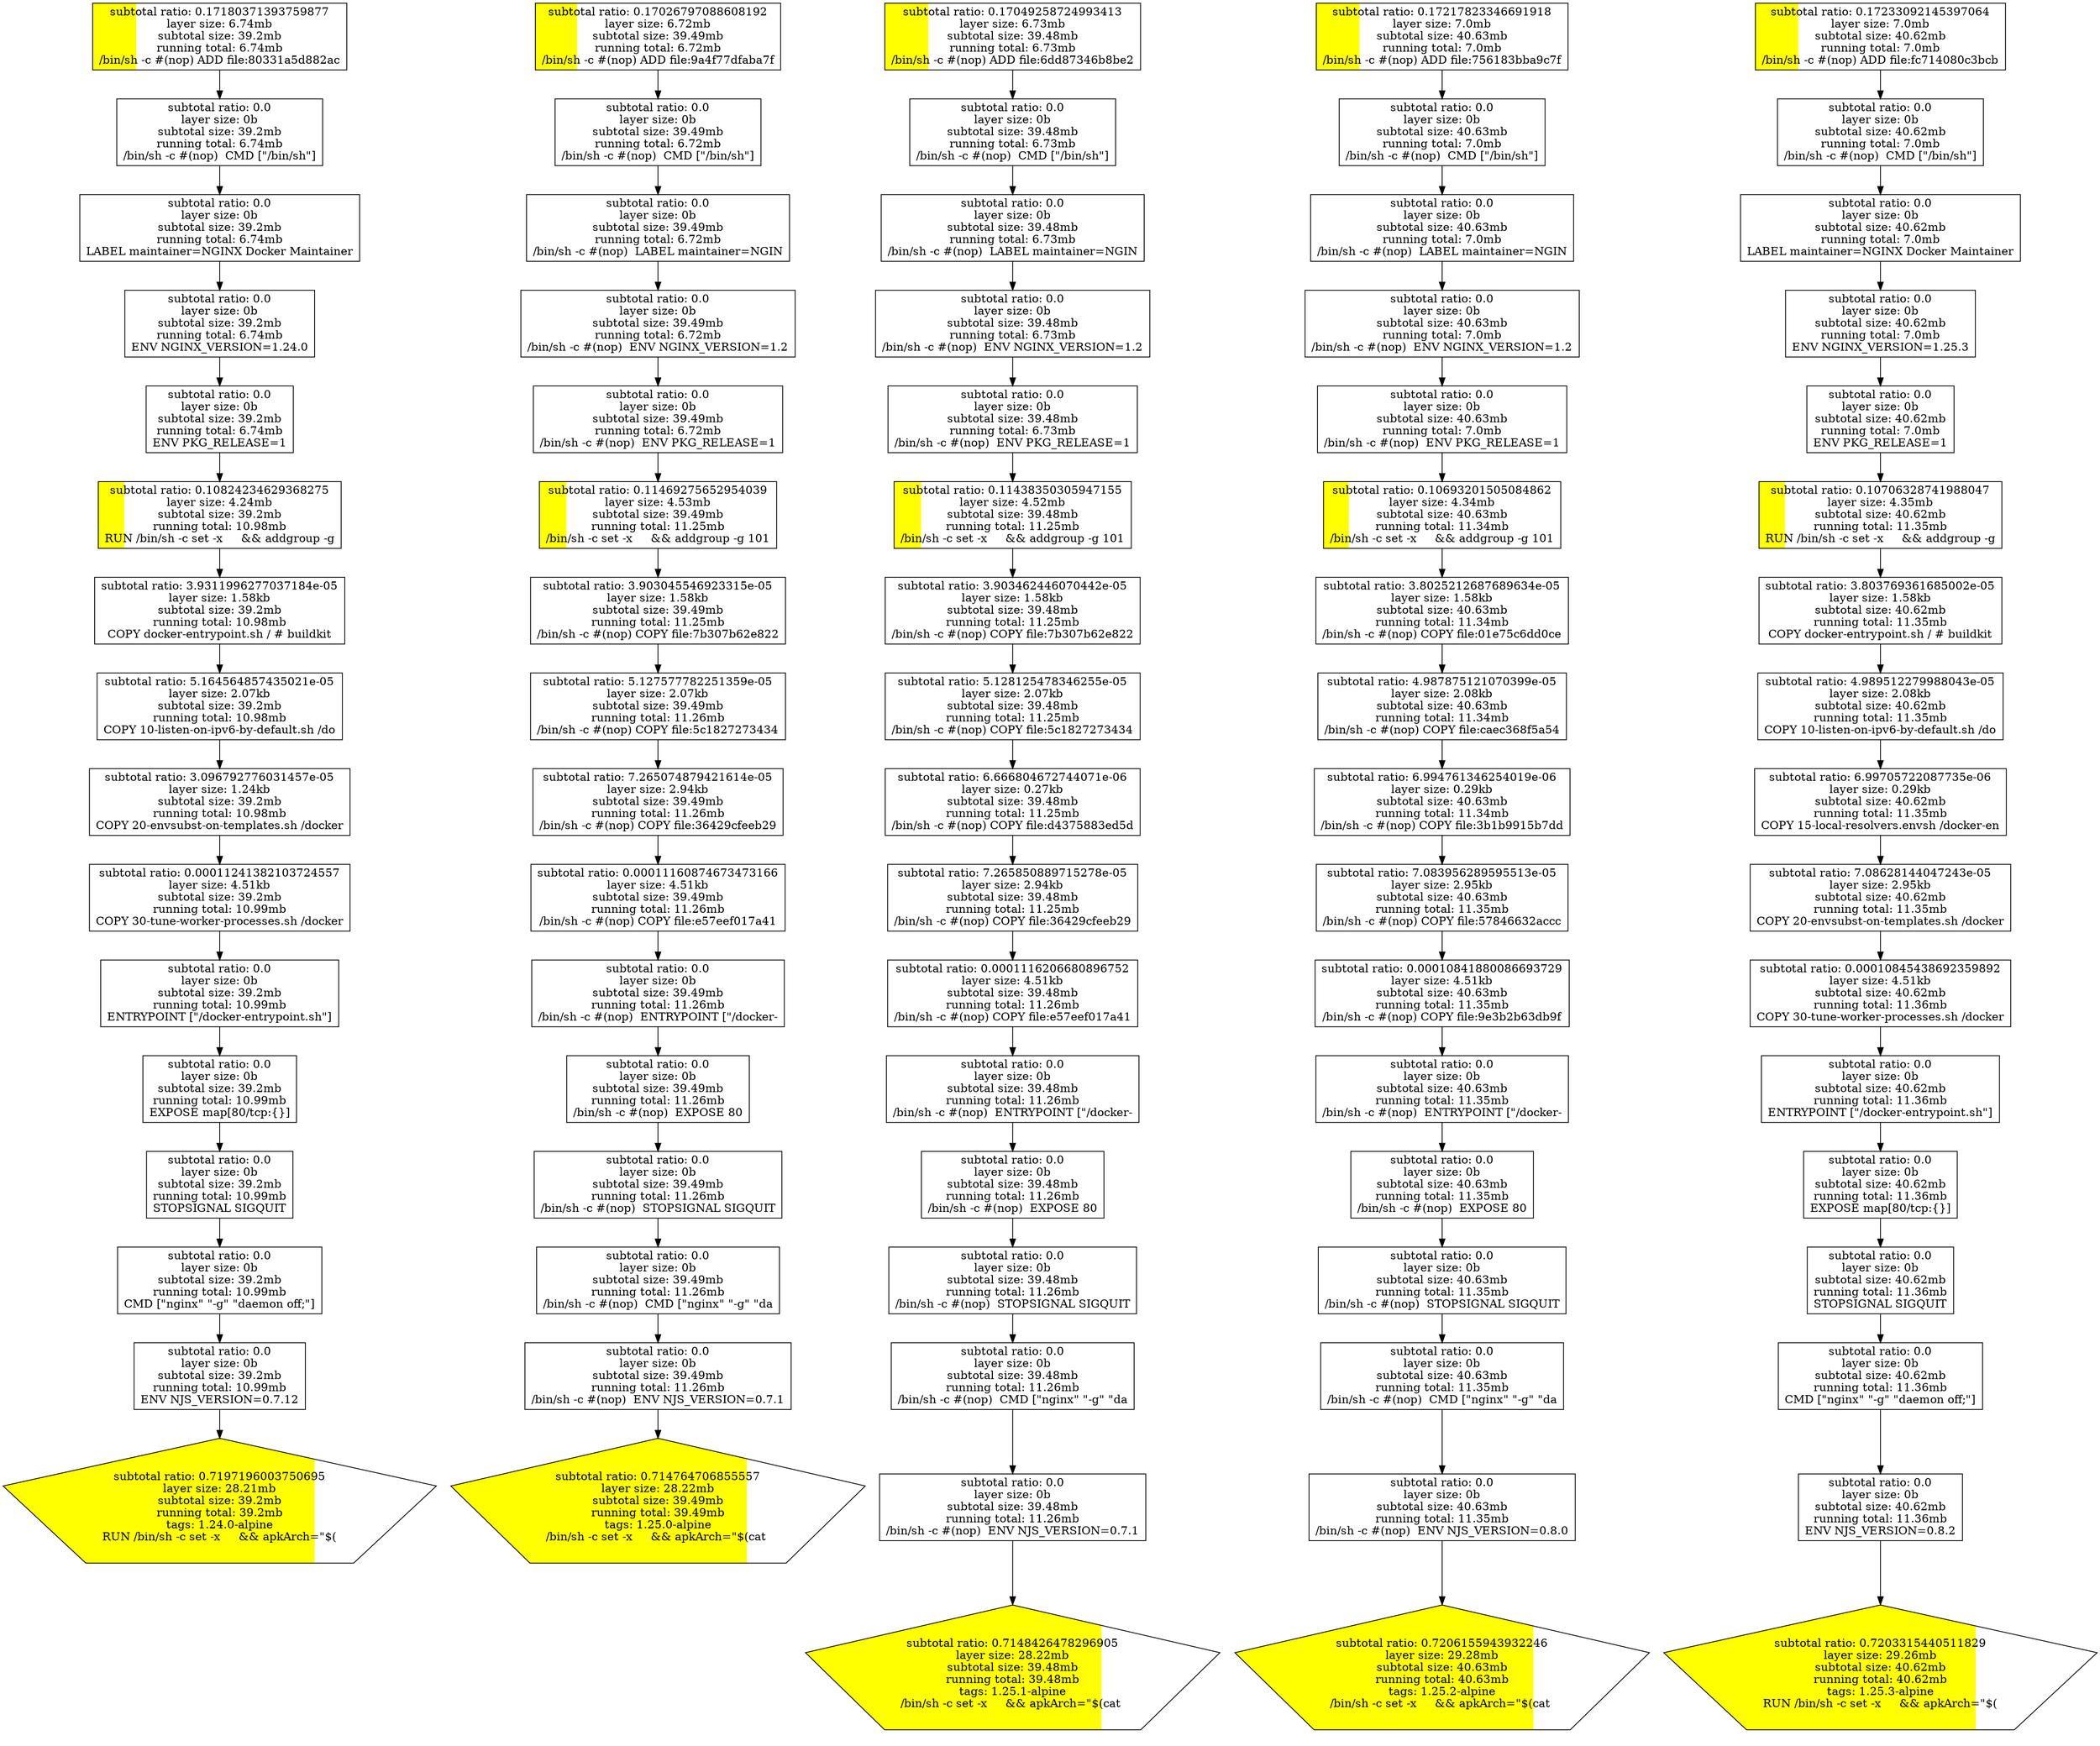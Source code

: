 // bobs
digraph {
	"cust-53541bfe6935222bec4eabee250a11ca" [label="subtotal ratio: 0.17180371393759877
layer size: 6.74mb
subtotal size: 39.2mb
running total: 6.74mb
/bin/sh -c #(nop) ADD file:80331a5d882ac" fillcolor="yellow;0.1718:transparent" shape=box style=filled tooltip="/bin/sh -c #(nop) ADD file:80331a5d882ac8a70763f4b19e06f2e04ea3dca34ae6d92810815b170b3c806c in / "]
	"cust-7369a17b2c9f8e36a755ec93d25b0458" [label="subtotal ratio: 0.0
layer size: 0b
subtotal size: 39.2mb
running total: 6.74mb
/bin/sh -c #(nop)  CMD [\"/bin/sh\"]" fillcolor="yellow;0.0001:transparent" shape=box style=filled tooltip="/bin/sh -c #(nop)  CMD [\"/bin/sh\"]"]
	"cust-d82e2173cd552340465b1e45a1141316" [label="subtotal ratio: 0.0
layer size: 0b
subtotal size: 39.2mb
running total: 6.74mb
LABEL maintainer=NGINX Docker Maintainer" fillcolor="yellow;0.0001:transparent" shape=box style=filled tooltip="LABEL maintainer=NGINX Docker Maintainers <docker-maint@nginx.com>"]
	"cust-6e79247ac8870b6dd337b43dce174e94" [label="subtotal ratio: 0.0
layer size: 0b
subtotal size: 39.2mb
running total: 6.74mb
ENV NGINX_VERSION=1.24.0" fillcolor="yellow;0.0001:transparent" shape=box style=filled tooltip="ENV NGINX_VERSION=1.24.0"]
	"cust-9cd6ba048c4969a203d98fd1ff965ae1" [label="subtotal ratio: 0.0
layer size: 0b
subtotal size: 39.2mb
running total: 6.74mb
ENV PKG_RELEASE=1" fillcolor="yellow;0.0001:transparent" shape=box style=filled tooltip="ENV PKG_RELEASE=1"]
	"cust-7665f143cd7739b8e4e4e338e3431196" [label="subtotal ratio: 0.10824234629368275
layer size: 4.24mb
subtotal size: 39.2mb
running total: 10.98mb
RUN /bin/sh -c set -x     && addgroup -g" fillcolor="yellow;0.1082:transparent" shape=box style=filled tooltip="RUN /bin/sh -c set -x     && addgroup -g 101 -S nginx     && adduser -S -D -H -u 101 -h /var/cache/nginx -s /sbin/nologin -G nginx -g nginx nginx     && apkArch=\"$(cat /etc/apk/arch)\"     && nginxPackages=\"         nginx=${NGINX_VERSION}-r${PKG_RELEASE}     \"     && apk add --no-cache --virtual .checksum-deps         openssl     && case \"$apkArch\" in         x86_64|aarch64)             set -x             && KEY_SHA512=\"e09fa32f0a0eab2b879ccbbc4d0e4fb9751486eedda75e35fac65802cc9faa266425edf83e261137a2f4d16281ce2c1a5f4502930fe75154723da014214f0655\"             && wget -O /tmp/nginx_signing.rsa.pub https://nginx.org/keys/nginx_signing.rsa.pub             && if echo \"$KEY_SHA512 */tmp/nginx_signing.rsa.pub\" | sha512sum -c -; then                 echo \"key verification succeeded!\";                 mv /tmp/nginx_signing.rsa.pub /etc/apk/keys/;             else                 echo \"key verification failed!\";                 exit 1;             fi             && apk add -X \"https://nginx.org/packages/alpine/v$(egrep -o '^[0-9]+\.[0-9]+' /etc/alpine-release)/main\" --no-cache $nginxPackages             ;;         *)             set -x             && tempDir=\"$(mktemp -d)\"             && chown nobody:nobody $tempDir             && apk add --no-cache --virtual .build-deps                 gcc                 libc-dev                 make                 openssl-dev                 pcre2-dev                 zlib-dev                 linux-headers                 bash                 alpine-sdk                 findutils             && su nobody -s /bin/sh -c \"                 export HOME=${tempDir}                 && cd ${tempDir}                 && curl -f -O https://hg.nginx.org/pkg-oss/archive/${NGINX_VERSION}-${PKG_RELEASE}.tar.gz                 && PKGOSSCHECKSUM=\"dc47dbaeb1c0874b264d34ddfec40e7d2b814e7db48d144e12d5991c743ef5fcf780ecbab72324e562dd84bb9c0e4dd71d14850b20ceaf470c46f8fe7510275b *${NGINX_VERSION}-${PKG_RELEASE}.tar.gz\"                 && if [ \"\$(openssl sha512 -r ${NGINX_VERSION}-${PKG_RELEASE}.tar.gz)\" = \"\$PKGOSSCHECKSUM\" ]; then                     echo \"pkg-oss tarball checksum verification succeeded!\";                 else                     echo \"pkg-oss tarball checksum verification failed!\";                     exit 1;                 fi                 && tar xzvf ${NGINX_VERSION}-${PKG_RELEASE}.tar.gz                 && cd pkg-oss-${NGINX_VERSION}-${PKG_RELEASE}                 && cd alpine                 && make base                 && apk index -o ${tempDir}/packages/alpine/${apkArch}/APKINDEX.tar.gz ${tempDir}/packages/alpine/${apkArch}/*.apk                 && abuild-sign -k ${tempDir}/.abuild/abuild-key.rsa ${tempDir}/packages/alpine/${apkArch}/APKINDEX.tar.gz                 \"             && cp ${tempDir}/.abuild/abuild-key.rsa.pub /etc/apk/keys/             && apk del .build-deps             && apk add -X ${tempDir}/packages/alpine/ --no-cache $nginxPackages             ;;     esac     && apk del .checksum-deps     && if [ -n \"$tempDir\" ]; then rm -rf \"$tempDir\"; fi     && if [ -n \"/etc/apk/keys/abuild-key.rsa.pub\" ]; then rm -f /etc/apk/keys/abuild-key.rsa.pub; fi     && if [ -n \"/etc/apk/keys/nginx_signing.rsa.pub\" ]; then rm -f /etc/apk/keys/nginx_signing.rsa.pub; fi     && apk add --no-cache --virtual .gettext gettext     && mv /usr/bin/envsubst /tmp/         && runDeps=\"$(         scanelf --needed --nobanner /tmp/envsubst             | awk '{ gsub(/,/, \"\nso:\", $2); print \"so:\" $2 }'             | sort -u             | xargs -r apk info --installed             | sort -u     )\"     && apk add --no-cache $runDeps     && apk del .gettext     && mv /tmp/envsubst /usr/local/bin/     && apk add --no-cache tzdata     && ln -sf /dev/stdout /var/log/nginx/access.log     && ln -sf /dev/stderr /var/log/nginx/error.log     && mkdir /docker-entrypoint.d # buildkit"]
	"cust-9515a2e7a4b032ac3a991e5f99ca92ec" [label="subtotal ratio: 3.9311996277037184e-05
layer size: 1.58kb
subtotal size: 39.2mb
running total: 10.98mb
COPY docker-entrypoint.sh / # buildkit" fillcolor="yellow;0.0001:transparent" shape=box style=filled tooltip="COPY docker-entrypoint.sh / # buildkit"]
	"cust-4149920cb8a6a6dd13a42ca69f822f47" [label="subtotal ratio: 5.164564857435021e-05
layer size: 2.07kb
subtotal size: 39.2mb
running total: 10.98mb
COPY 10-listen-on-ipv6-by-default.sh /do" fillcolor="yellow;0.0001:transparent" shape=box style=filled tooltip="COPY 10-listen-on-ipv6-by-default.sh /docker-entrypoint.d # buildkit"]
	"cust-e03e18bba0cf73a264c0be126b0e824e" [label="subtotal ratio: 3.096792776031457e-05
layer size: 1.24kb
subtotal size: 39.2mb
running total: 10.98mb
COPY 20-envsubst-on-templates.sh /docker" fillcolor="yellow;0.0001:transparent" shape=box style=filled tooltip="COPY 20-envsubst-on-templates.sh /docker-entrypoint.d # buildkit"]
	"cust-9d6271c937d159fd6d7fb1a1350847e3" [label="subtotal ratio: 0.00011241382103724557
layer size: 4.51kb
subtotal size: 39.2mb
running total: 10.99mb
COPY 30-tune-worker-processes.sh /docker" fillcolor="yellow;0.0001:transparent" shape=box style=filled tooltip="COPY 30-tune-worker-processes.sh /docker-entrypoint.d # buildkit"]
	"cust-ceebefd264f7ce5f319fb15cdeca0007" [label="subtotal ratio: 0.0
layer size: 0b
subtotal size: 39.2mb
running total: 10.99mb
ENTRYPOINT [\"/docker-entrypoint.sh\"]" fillcolor="yellow;0.0001:transparent" shape=box style=filled tooltip="ENTRYPOINT [\"/docker-entrypoint.sh\"]"]
	"cust-d5c08b69e15dfcde93ce0ecd5d5bbf05" [label="subtotal ratio: 0.0
layer size: 0b
subtotal size: 39.2mb
running total: 10.99mb
EXPOSE map[80/tcp:{}]" fillcolor="yellow;0.0001:transparent" shape=box style=filled tooltip="EXPOSE map[80/tcp:{}]"]
	"cust-aeb3bc0149ff32cb15860db3591aa8ac" [label="subtotal ratio: 0.0
layer size: 0b
subtotal size: 39.2mb
running total: 10.99mb
STOPSIGNAL SIGQUIT" fillcolor="yellow;0.0001:transparent" shape=box style=filled tooltip="STOPSIGNAL SIGQUIT"]
	"cust-aa93ff69efb9a9037b6e3e507c6632b4" [label="subtotal ratio: 0.0
layer size: 0b
subtotal size: 39.2mb
running total: 10.99mb
CMD [\"nginx\" \"-g\" \"daemon off;\"]" fillcolor="yellow;0.0001:transparent" shape=box style=filled tooltip="CMD [\"nginx\" \"-g\" \"daemon off;\"]"]
	"cust-2a6ffa40079e494cc3420f6e4bf97371" [label="subtotal ratio: 0.0
layer size: 0b
subtotal size: 39.2mb
running total: 10.99mb
ENV NJS_VERSION=0.7.12" fillcolor="yellow;0.0001:transparent" shape=box style=filled tooltip="ENV NJS_VERSION=0.7.12"]
	"cust-b2fba34117b09244ae3a1104056a5242" [label="subtotal ratio: 0.7197196003750695
layer size: 28.21mb
subtotal size: 39.2mb
running total: 39.2mb
tags: 1.24.0-alpine
RUN /bin/sh -c set -x     && apkArch=\"$(" fillcolor="yellow;0.7197:transparent" shape=pentagon style=filled tooltip="RUN /bin/sh -c set -x     && apkArch=\"$(cat /etc/apk/arch)\"     && nginxPackages=\"         nginx=${NGINX_VERSION}-r${PKG_RELEASE}         nginx-module-xslt=${NGINX_VERSION}-r${PKG_RELEASE}         nginx-module-geoip=${NGINX_VERSION}-r${PKG_RELEASE}         nginx-module-image-filter=${NGINX_VERSION}-r${PKG_RELEASE}         nginx-module-njs=${NGINX_VERSION}.${NJS_VERSION}-r${PKG_RELEASE}     \"     && apk add --no-cache --virtual .checksum-deps         openssl     && case \"$apkArch\" in         x86_64|aarch64)             set -x             && KEY_SHA512=\"e09fa32f0a0eab2b879ccbbc4d0e4fb9751486eedda75e35fac65802cc9faa266425edf83e261137a2f4d16281ce2c1a5f4502930fe75154723da014214f0655\"             && wget -O /tmp/nginx_signing.rsa.pub https://nginx.org/keys/nginx_signing.rsa.pub             && if echo \"$KEY_SHA512 */tmp/nginx_signing.rsa.pub\" | sha512sum -c -; then                 echo \"key verification succeeded!\";                 mv /tmp/nginx_signing.rsa.pub /etc/apk/keys/;             else                 echo \"key verification failed!\";                 exit 1;             fi             && apk add -X \"https://nginx.org/packages/alpine/v$(egrep -o '^[0-9]+\.[0-9]+' /etc/alpine-release)/main\" --no-cache $nginxPackages             ;;         *)             set -x             && tempDir=\"$(mktemp -d)\"             && chown nobody:nobody $tempDir             && apk add --no-cache --virtual .build-deps                 gcc                 libc-dev                 make                 openssl-dev                 pcre2-dev                 zlib-dev                 linux-headers                 libxslt-dev                 gd-dev                 geoip-dev                 libedit-dev                 bash                 alpine-sdk                 findutils             && su nobody -s /bin/sh -c \"                 export HOME=${tempDir}                 && cd ${tempDir}                 && curl -f -O https://hg.nginx.org/pkg-oss/archive/${NGINX_VERSION}-${PKG_RELEASE}.tar.gz                 && PKGOSSCHECKSUM=\"dc47dbaeb1c0874b264d34ddfec40e7d2b814e7db48d144e12d5991c743ef5fcf780ecbab72324e562dd84bb9c0e4dd71d14850b20ceaf470c46f8fe7510275b *${NGINX_VERSION}-${PKG_RELEASE}.tar.gz\"                 && if [ \"\$(openssl sha512 -r ${NGINX_VERSION}-${PKG_RELEASE}.tar.gz)\" = \"\$PKGOSSCHECKSUM\" ]; then                     echo \"pkg-oss tarball checksum verification succeeded!\";                 else                     echo \"pkg-oss tarball checksum verification failed!\";                     exit 1;                 fi                 && tar xzvf ${NGINX_VERSION}-${PKG_RELEASE}.tar.gz                 && cd pkg-oss-${NGINX_VERSION}-${PKG_RELEASE}                 && cd alpine                 && make module-geoip module-image-filter module-njs module-xslt                 && apk index -o ${tempDir}/packages/alpine/${apkArch}/APKINDEX.tar.gz ${tempDir}/packages/alpine/${apkArch}/*.apk                 && abuild-sign -k ${tempDir}/.abuild/abuild-key.rsa ${tempDir}/packages/alpine/${apkArch}/APKINDEX.tar.gz                 \"             && cp ${tempDir}/.abuild/abuild-key.rsa.pub /etc/apk/keys/             && apk del .build-deps             && apk add -X ${tempDir}/packages/alpine/ --no-cache $nginxPackages             ;;     esac     && apk del .checksum-deps     && if [ -n \"$tempDir\" ]; then rm -rf \"$tempDir\"; fi     && if [ -n \"/etc/apk/keys/abuild-key.rsa.pub\" ]; then rm -f /etc/apk/keys/abuild-key.rsa.pub; fi     && if [ -n \"/etc/apk/keys/nginx_signing.rsa.pub\" ]; then rm -f /etc/apk/keys/nginx_signing.rsa.pub; fi     && apk add --no-cache curl ca-certificates # buildkit"]
	"cust-2a6ffa40079e494cc3420f6e4bf97371" -> "cust-b2fba34117b09244ae3a1104056a5242"
	"cust-aa93ff69efb9a9037b6e3e507c6632b4" -> "cust-2a6ffa40079e494cc3420f6e4bf97371"
	"cust-aeb3bc0149ff32cb15860db3591aa8ac" -> "cust-aa93ff69efb9a9037b6e3e507c6632b4"
	"cust-d5c08b69e15dfcde93ce0ecd5d5bbf05" -> "cust-aeb3bc0149ff32cb15860db3591aa8ac"
	"cust-ceebefd264f7ce5f319fb15cdeca0007" -> "cust-d5c08b69e15dfcde93ce0ecd5d5bbf05"
	"cust-9d6271c937d159fd6d7fb1a1350847e3" -> "cust-ceebefd264f7ce5f319fb15cdeca0007"
	"cust-e03e18bba0cf73a264c0be126b0e824e" -> "cust-9d6271c937d159fd6d7fb1a1350847e3"
	"cust-4149920cb8a6a6dd13a42ca69f822f47" -> "cust-e03e18bba0cf73a264c0be126b0e824e"
	"cust-9515a2e7a4b032ac3a991e5f99ca92ec" -> "cust-4149920cb8a6a6dd13a42ca69f822f47"
	"cust-7665f143cd7739b8e4e4e338e3431196" -> "cust-9515a2e7a4b032ac3a991e5f99ca92ec"
	"cust-9cd6ba048c4969a203d98fd1ff965ae1" -> "cust-7665f143cd7739b8e4e4e338e3431196"
	"cust-6e79247ac8870b6dd337b43dce174e94" -> "cust-9cd6ba048c4969a203d98fd1ff965ae1"
	"cust-d82e2173cd552340465b1e45a1141316" -> "cust-6e79247ac8870b6dd337b43dce174e94"
	"cust-7369a17b2c9f8e36a755ec93d25b0458" -> "cust-d82e2173cd552340465b1e45a1141316"
	"cust-53541bfe6935222bec4eabee250a11ca" -> "cust-7369a17b2c9f8e36a755ec93d25b0458"
	"cust-4043593ed2263037a1f88f2cf9c49075" [label="subtotal ratio: 0.17026797088608192
layer size: 6.72mb
subtotal size: 39.49mb
running total: 6.72mb
/bin/sh -c #(nop) ADD file:9a4f77dfaba7f" fillcolor="yellow;0.1703:transparent" shape=box style=filled tooltip="/bin/sh -c #(nop) ADD file:9a4f77dfaba7fd2aa78186e4ef0e7486ad55101cefc1fabbc1b385601bb38920 in / "]
	"cust-8084460852dc537fba202662fc717296" [label="subtotal ratio: 0.0
layer size: 0b
subtotal size: 39.49mb
running total: 6.72mb
/bin/sh -c #(nop)  CMD [\"/bin/sh\"]" fillcolor="yellow;0.0001:transparent" shape=box style=filled tooltip="/bin/sh -c #(nop)  CMD [\"/bin/sh\"]"]
	"cust-5d002a41f843ce0e809ac7bed7cf68dd" [label="subtotal ratio: 0.0
layer size: 0b
subtotal size: 39.49mb
running total: 6.72mb
/bin/sh -c #(nop)  LABEL maintainer=NGIN" fillcolor="yellow;0.0001:transparent" shape=box style=filled tooltip="/bin/sh -c #(nop)  LABEL maintainer=NGINX Docker Maintainers <docker-maint@nginx.com>"]
	"cust-ac44119fedb98df68ef4e47fe0cf143f" [label="subtotal ratio: 0.0
layer size: 0b
subtotal size: 39.49mb
running total: 6.72mb
/bin/sh -c #(nop)  ENV NGINX_VERSION=1.2" fillcolor="yellow;0.0001:transparent" shape=box style=filled tooltip="/bin/sh -c #(nop)  ENV NGINX_VERSION=1.25.0"]
	"cust-1729898adce78d6f96e0551e1dd0d2d9" [label="subtotal ratio: 0.0
layer size: 0b
subtotal size: 39.49mb
running total: 6.72mb
/bin/sh -c #(nop)  ENV PKG_RELEASE=1" fillcolor="yellow;0.0001:transparent" shape=box style=filled tooltip="/bin/sh -c #(nop)  ENV PKG_RELEASE=1"]
	"cust-4bea7ce4cb1a9157b4fcc7744efb98e7" [label="subtotal ratio: 0.11469275652954039
layer size: 4.53mb
subtotal size: 39.49mb
running total: 11.25mb
/bin/sh -c set -x     && addgroup -g 101" fillcolor="yellow;0.1147:transparent" shape=box style=filled tooltip="/bin/sh -c set -x     && addgroup -g 101 -S nginx     && adduser -S -D -H -u 101 -h /var/cache/nginx -s /sbin/nologin -G nginx -g nginx nginx     && apkArch=\"$(cat /etc/apk/arch)\"     && nginxPackages=\"         nginx=${NGINX_VERSION}-r${PKG_RELEASE}     \"     && apk add --no-cache --virtual .checksum-deps         openssl     && case \"$apkArch\" in         x86_64|aarch64)             set -x             && KEY_SHA512=\"e09fa32f0a0eab2b879ccbbc4d0e4fb9751486eedda75e35fac65802cc9faa266425edf83e261137a2f4d16281ce2c1a5f4502930fe75154723da014214f0655\"             && wget -O /tmp/nginx_signing.rsa.pub https://nginx.org/keys/nginx_signing.rsa.pub             && if echo \"$KEY_SHA512 */tmp/nginx_signing.rsa.pub\" | sha512sum -c -; then                 echo \"key verification succeeded!\";                 mv /tmp/nginx_signing.rsa.pub /etc/apk/keys/;             else                 echo \"key verification failed!\";                 exit 1;             fi             && apk add -X \"https://nginx.org/packages/mainline/alpine/v$(egrep -o '^[0-9]+\.[0-9]+' /etc/alpine-release)/main\" --no-cache $nginxPackages             ;;         *)             set -x             && tempDir=\"$(mktemp -d)\"             && chown nobody:nobody $tempDir             && apk add --no-cache --virtual .build-deps                 gcc                 libc-dev                 make                 openssl-dev                 pcre2-dev                 zlib-dev                 linux-headers                 bash                 alpine-sdk                 findutils             && su nobody -s /bin/sh -c \"                 export HOME=${tempDir}                 && cd ${tempDir}                 && curl -f -O https://hg.nginx.org/pkg-oss/archive/${NGINX_VERSION}-${PKG_RELEASE}.tar.gz                 && PKGOSSCHECKSUM=\"18bee4bd498e0b8da765e8cd2d824e1027d40fd95d55fd59339cdb5d5e0e633795f4196c76045e86027cdfc6ab05a3cc0d39b25bd0a967f1edd47910d813262a *${NGINX_VERSION}-${PKG_RELEASE}.tar.gz\"                 && if [ \"\$(openssl sha512 -r ${NGINX_VERSION}-${PKG_RELEASE}.tar.gz)\" = \"\$PKGOSSCHECKSUM\" ]; then                     echo \"pkg-oss tarball checksum verification succeeded!\";                 else                     echo \"pkg-oss tarball checksum verification failed!\";                     exit 1;                 fi                 && tar xzvf ${NGINX_VERSION}-${PKG_RELEASE}.tar.gz                 && cd pkg-oss-${NGINX_VERSION}-${PKG_RELEASE}                 && cd alpine                 && make base                 && apk index -o ${tempDir}/packages/alpine/${apkArch}/APKINDEX.tar.gz ${tempDir}/packages/alpine/${apkArch}/*.apk                 && abuild-sign -k ${tempDir}/.abuild/abuild-key.rsa ${tempDir}/packages/alpine/${apkArch}/APKINDEX.tar.gz                 \"             && cp ${tempDir}/.abuild/abuild-key.rsa.pub /etc/apk/keys/             && apk del .build-deps             && apk add -X ${tempDir}/packages/alpine/ --no-cache $nginxPackages             ;;     esac     && apk del .checksum-deps     && if [ -n \"$tempDir\" ]; then rm -rf \"$tempDir\"; fi     && if [ -n \"/etc/apk/keys/abuild-key.rsa.pub\" ]; then rm -f /etc/apk/keys/abuild-key.rsa.pub; fi     && if [ -n \"/etc/apk/keys/nginx_signing.rsa.pub\" ]; then rm -f /etc/apk/keys/nginx_signing.rsa.pub; fi     && apk add --no-cache --virtual .gettext gettext     && mv /usr/bin/envsubst /tmp/         && runDeps=\"$(         scanelf --needed --nobanner /tmp/envsubst             | awk '{ gsub(/,/, \"\nso:\", $2); print \"so:\" $2 }'             | sort -u             | xargs -r apk info --installed             | sort -u     )\"     && apk add --no-cache $runDeps     && apk del .gettext     && mv /tmp/envsubst /usr/local/bin/     && apk add --no-cache tzdata     && ln -sf /dev/stdout /var/log/nginx/access.log     && ln -sf /dev/stderr /var/log/nginx/error.log     && mkdir /docker-entrypoint.d"]
	"cust-6e2036255fbd72d3f4d63c606510b9e4" [label="subtotal ratio: 3.903045546923315e-05
layer size: 1.58kb
subtotal size: 39.49mb
running total: 11.25mb
/bin/sh -c #(nop) COPY file:7b307b62e822" fillcolor="yellow;0.0001:transparent" shape=box style=filled tooltip="/bin/sh -c #(nop) COPY file:7b307b62e82255f040c9812421a30090bf9abf3685f27b02d77fcca99f997911 in / "]
	"cust-ad781dd61ef1160eb04157c267451ae2" [label="subtotal ratio: 5.127577782251359e-05
layer size: 2.07kb
subtotal size: 39.49mb
running total: 11.26mb
/bin/sh -c #(nop) COPY file:5c1827273434" fillcolor="yellow;0.0001:transparent" shape=box style=filled tooltip="/bin/sh -c #(nop) COPY file:5c18272734349488bd0c94ec8d382c872c1a0a435cca13bd4671353d6021d2cb in /docker-entrypoint.d "]
	"cust-c062cb4da407b226ac5af15c26df8263" [label="subtotal ratio: 7.265074879421614e-05
layer size: 2.94kb
subtotal size: 39.49mb
running total: 11.26mb
/bin/sh -c #(nop) COPY file:36429cfeeb29" fillcolor="yellow;0.0001:transparent" shape=box style=filled tooltip="/bin/sh -c #(nop) COPY file:36429cfeeb299f9913b84ea136b004be12fbe4bb4f975a977a3608044e8bfa91 in /docker-entrypoint.d "]
	"cust-3967147140324318cd9d6589621d7c5d" [label="subtotal ratio: 0.00011160874673473166
layer size: 4.51kb
subtotal size: 39.49mb
running total: 11.26mb
/bin/sh -c #(nop) COPY file:e57eef017a41" fillcolor="yellow;0.0001:transparent" shape=box style=filled tooltip="/bin/sh -c #(nop) COPY file:e57eef017a414ca793499729d80a7b9075790c9a804f930f1417e56d506970cf in /docker-entrypoint.d "]
	"cust-4a52a2d38d16761c74294181dad27c90" [label="subtotal ratio: 0.0
layer size: 0b
subtotal size: 39.49mb
running total: 11.26mb
/bin/sh -c #(nop)  ENTRYPOINT [\"/docker-" fillcolor="yellow;0.0001:transparent" shape=box style=filled tooltip="/bin/sh -c #(nop)  ENTRYPOINT [\"/docker-entrypoint.sh\"]"]
	"cust-bb456e0630257e9555cd3de946d64a5a" [label="subtotal ratio: 0.0
layer size: 0b
subtotal size: 39.49mb
running total: 11.26mb
/bin/sh -c #(nop)  EXPOSE 80" fillcolor="yellow;0.0001:transparent" shape=box style=filled tooltip="/bin/sh -c #(nop)  EXPOSE 80"]
	"cust-060fd9fe5b059ede8790cf5ca2d608aa" [label="subtotal ratio: 0.0
layer size: 0b
subtotal size: 39.49mb
running total: 11.26mb
/bin/sh -c #(nop)  STOPSIGNAL SIGQUIT" fillcolor="yellow;0.0001:transparent" shape=box style=filled tooltip="/bin/sh -c #(nop)  STOPSIGNAL SIGQUIT"]
	"cust-947aa687335bd8a2ee9bf6f19948f530" [label="subtotal ratio: 0.0
layer size: 0b
subtotal size: 39.49mb
running total: 11.26mb
/bin/sh -c #(nop)  CMD [\"nginx\" \"-g\" \"da" fillcolor="yellow;0.0001:transparent" shape=box style=filled tooltip="/bin/sh -c #(nop)  CMD [\"nginx\" \"-g\" \"daemon off;\"]"]
	"cust-6ddee9c30869b865b7b91b804599ebc7" [label="subtotal ratio: 0.0
layer size: 0b
subtotal size: 39.49mb
running total: 11.26mb
/bin/sh -c #(nop)  ENV NJS_VERSION=0.7.1" fillcolor="yellow;0.0001:transparent" shape=box style=filled tooltip="/bin/sh -c #(nop)  ENV NJS_VERSION=0.7.12"]
	"cust-434f429de2042d15fcb42244260d3d63" [label="subtotal ratio: 0.714764706855557
layer size: 28.22mb
subtotal size: 39.49mb
running total: 39.49mb
tags: 1.25.0-alpine
/bin/sh -c set -x     && apkArch=\"$(cat " fillcolor="yellow;0.7148:transparent" shape=pentagon style=filled tooltip="/bin/sh -c set -x     && apkArch=\"$(cat /etc/apk/arch)\"     && nginxPackages=\"         nginx=${NGINX_VERSION}-r${PKG_RELEASE}         nginx-module-xslt=${NGINX_VERSION}-r${PKG_RELEASE}         nginx-module-geoip=${NGINX_VERSION}-r${PKG_RELEASE}         nginx-module-image-filter=${NGINX_VERSION}-r${PKG_RELEASE}         nginx-module-njs=${NGINX_VERSION}.${NJS_VERSION}-r${PKG_RELEASE}     \"     && apk add --no-cache --virtual .checksum-deps         openssl     && case \"$apkArch\" in         x86_64|aarch64)             set -x             && KEY_SHA512=\"e09fa32f0a0eab2b879ccbbc4d0e4fb9751486eedda75e35fac65802cc9faa266425edf83e261137a2f4d16281ce2c1a5f4502930fe75154723da014214f0655\"             && wget -O /tmp/nginx_signing.rsa.pub https://nginx.org/keys/nginx_signing.rsa.pub             && if echo \"$KEY_SHA512 */tmp/nginx_signing.rsa.pub\" | sha512sum -c -; then                 echo \"key verification succeeded!\";                 mv /tmp/nginx_signing.rsa.pub /etc/apk/keys/;             else                 echo \"key verification failed!\";                 exit 1;             fi             && apk add -X \"https://nginx.org/packages/mainline/alpine/v$(egrep -o '^[0-9]+\.[0-9]+' /etc/alpine-release)/main\" --no-cache $nginxPackages             ;;         *)             set -x             && tempDir=\"$(mktemp -d)\"             && chown nobody:nobody $tempDir             && apk add --no-cache --virtual .build-deps                 gcc                 libc-dev                 make                 openssl-dev                 pcre2-dev                 zlib-dev                 linux-headers                 libxslt-dev                 gd-dev                 geoip-dev                 libedit-dev                 bash                 alpine-sdk                 findutils             && su nobody -s /bin/sh -c \"                 export HOME=${tempDir}                 && cd ${tempDir}                 && curl -f -O https://hg.nginx.org/pkg-oss/archive/${NGINX_VERSION}-${PKG_RELEASE}.tar.gz                 && PKGOSSCHECKSUM=\"18bee4bd498e0b8da765e8cd2d824e1027d40fd95d55fd59339cdb5d5e0e633795f4196c76045e86027cdfc6ab05a3cc0d39b25bd0a967f1edd47910d813262a *${NGINX_VERSION}-${PKG_RELEASE}.tar.gz\"                 && if [ \"\$(openssl sha512 -r ${NGINX_VERSION}-${PKG_RELEASE}.tar.gz)\" = \"\$PKGOSSCHECKSUM\" ]; then                     echo \"pkg-oss tarball checksum verification succeeded!\";                 else                     echo \"pkg-oss tarball checksum verification failed!\";                     exit 1;                 fi                 && tar xzvf ${NGINX_VERSION}-${PKG_RELEASE}.tar.gz                 && cd pkg-oss-${NGINX_VERSION}-${PKG_RELEASE}                 && cd alpine                 && make module-geoip module-image-filter module-njs module-xslt                 && apk index -o ${tempDir}/packages/alpine/${apkArch}/APKINDEX.tar.gz ${tempDir}/packages/alpine/${apkArch}/*.apk                 && abuild-sign -k ${tempDir}/.abuild/abuild-key.rsa ${tempDir}/packages/alpine/${apkArch}/APKINDEX.tar.gz                 \"             && cp ${tempDir}/.abuild/abuild-key.rsa.pub /etc/apk/keys/             && apk del .build-deps             && apk add -X ${tempDir}/packages/alpine/ --no-cache $nginxPackages             ;;     esac     && apk del .checksum-deps     && if [ -n \"$tempDir\" ]; then rm -rf \"$tempDir\"; fi     && if [ -n \"/etc/apk/keys/abuild-key.rsa.pub\" ]; then rm -f /etc/apk/keys/abuild-key.rsa.pub; fi     && if [ -n \"/etc/apk/keys/nginx_signing.rsa.pub\" ]; then rm -f /etc/apk/keys/nginx_signing.rsa.pub; fi     && apk add --no-cache curl ca-certificates"]
	"cust-6ddee9c30869b865b7b91b804599ebc7" -> "cust-434f429de2042d15fcb42244260d3d63"
	"cust-947aa687335bd8a2ee9bf6f19948f530" -> "cust-6ddee9c30869b865b7b91b804599ebc7"
	"cust-060fd9fe5b059ede8790cf5ca2d608aa" -> "cust-947aa687335bd8a2ee9bf6f19948f530"
	"cust-bb456e0630257e9555cd3de946d64a5a" -> "cust-060fd9fe5b059ede8790cf5ca2d608aa"
	"cust-4a52a2d38d16761c74294181dad27c90" -> "cust-bb456e0630257e9555cd3de946d64a5a"
	"cust-3967147140324318cd9d6589621d7c5d" -> "cust-4a52a2d38d16761c74294181dad27c90"
	"cust-c062cb4da407b226ac5af15c26df8263" -> "cust-3967147140324318cd9d6589621d7c5d"
	"cust-ad781dd61ef1160eb04157c267451ae2" -> "cust-c062cb4da407b226ac5af15c26df8263"
	"cust-6e2036255fbd72d3f4d63c606510b9e4" -> "cust-ad781dd61ef1160eb04157c267451ae2"
	"cust-4bea7ce4cb1a9157b4fcc7744efb98e7" -> "cust-6e2036255fbd72d3f4d63c606510b9e4"
	"cust-1729898adce78d6f96e0551e1dd0d2d9" -> "cust-4bea7ce4cb1a9157b4fcc7744efb98e7"
	"cust-ac44119fedb98df68ef4e47fe0cf143f" -> "cust-1729898adce78d6f96e0551e1dd0d2d9"
	"cust-5d002a41f843ce0e809ac7bed7cf68dd" -> "cust-ac44119fedb98df68ef4e47fe0cf143f"
	"cust-8084460852dc537fba202662fc717296" -> "cust-5d002a41f843ce0e809ac7bed7cf68dd"
	"cust-4043593ed2263037a1f88f2cf9c49075" -> "cust-8084460852dc537fba202662fc717296"
	"cust-fbdf721120a135ba6770a28ec864852c" [label="subtotal ratio: 0.17049258724993413
layer size: 6.73mb
subtotal size: 39.48mb
running total: 6.73mb
/bin/sh -c #(nop) ADD file:6dd87346b8be2" fillcolor="yellow;0.1705:transparent" shape=box style=filled tooltip="/bin/sh -c #(nop) ADD file:6dd87346b8be240b21b4f4d9296253bf0d28b6579aa52d2118872e3936963b6b in / "]
	"cust-d1551fa6e59259ed9e0cb10083180009" [label="subtotal ratio: 0.0
layer size: 0b
subtotal size: 39.48mb
running total: 6.73mb
/bin/sh -c #(nop)  CMD [\"/bin/sh\"]" fillcolor="yellow;0.0001:transparent" shape=box style=filled tooltip="/bin/sh -c #(nop)  CMD [\"/bin/sh\"]"]
	"cust-dc9861d0ba8e07f96f5d0516c47b96aa" [label="subtotal ratio: 0.0
layer size: 0b
subtotal size: 39.48mb
running total: 6.73mb
/bin/sh -c #(nop)  LABEL maintainer=NGIN" fillcolor="yellow;0.0001:transparent" shape=box style=filled tooltip="/bin/sh -c #(nop)  LABEL maintainer=NGINX Docker Maintainers <docker-maint@nginx.com>"]
	"cust-aca3d2398af4388a2730474bbd3a0068" [label="subtotal ratio: 0.0
layer size: 0b
subtotal size: 39.48mb
running total: 6.73mb
/bin/sh -c #(nop)  ENV NGINX_VERSION=1.2" fillcolor="yellow;0.0001:transparent" shape=box style=filled tooltip="/bin/sh -c #(nop)  ENV NGINX_VERSION=1.25.1"]
	"cust-6043d51d4990dfdf0eb0ab0dcf1360a4" [label="subtotal ratio: 0.0
layer size: 0b
subtotal size: 39.48mb
running total: 6.73mb
/bin/sh -c #(nop)  ENV PKG_RELEASE=1" fillcolor="yellow;0.0001:transparent" shape=box style=filled tooltip="/bin/sh -c #(nop)  ENV PKG_RELEASE=1"]
	"cust-44c5f9d57fe2b389e0f208068432019b" [label="subtotal ratio: 0.11438350305947155
layer size: 4.52mb
subtotal size: 39.48mb
running total: 11.25mb
/bin/sh -c set -x     && addgroup -g 101" fillcolor="yellow;0.1144:transparent" shape=box style=filled tooltip="/bin/sh -c set -x     && addgroup -g 101 -S nginx     && adduser -S -D -H -u 101 -h /var/cache/nginx -s /sbin/nologin -G nginx -g nginx nginx     && apkArch=\"$(cat /etc/apk/arch)\"     && nginxPackages=\"         nginx=${NGINX_VERSION}-r${PKG_RELEASE}     \"     && apk add --no-cache --virtual .checksum-deps         openssl     && case \"$apkArch\" in         x86_64|aarch64)             set -x             && KEY_SHA512=\"e09fa32f0a0eab2b879ccbbc4d0e4fb9751486eedda75e35fac65802cc9faa266425edf83e261137a2f4d16281ce2c1a5f4502930fe75154723da014214f0655\"             && wget -O /tmp/nginx_signing.rsa.pub https://nginx.org/keys/nginx_signing.rsa.pub             && if echo \"$KEY_SHA512 */tmp/nginx_signing.rsa.pub\" | sha512sum -c -; then                 echo \"key verification succeeded!\";                 mv /tmp/nginx_signing.rsa.pub /etc/apk/keys/;             else                 echo \"key verification failed!\";                 exit 1;             fi             && apk add -X \"https://nginx.org/packages/mainline/alpine/v$(egrep -o '^[0-9]+\.[0-9]+' /etc/alpine-release)/main\" --no-cache $nginxPackages             ;;         *)             set -x             && tempDir=\"$(mktemp -d)\"             && chown nobody:nobody $tempDir             && apk add --no-cache --virtual .build-deps                 gcc                 libc-dev                 make                 openssl-dev                 pcre2-dev                 zlib-dev                 linux-headers                 bash                 alpine-sdk                 findutils             && su nobody -s /bin/sh -c \"                 export HOME=${tempDir}                 && cd ${tempDir}                 && curl -f -O https://hg.nginx.org/pkg-oss/archive/${NGINX_VERSION}-${PKG_RELEASE}.tar.gz                 && PKGOSSCHECKSUM=\"dd08a5c2b441817d58ffc91ade0d927a21bc9854c768391e92a005997a2961bcda64ca6a5cfce98d5394ac2787c8f4839b150f206835a8a7db944625651f9fd8 *${NGINX_VERSION}-${PKG_RELEASE}.tar.gz\"                 && if [ \"\$(openssl sha512 -r ${NGINX_VERSION}-${PKG_RELEASE}.tar.gz)\" = \"\$PKGOSSCHECKSUM\" ]; then                     echo \"pkg-oss tarball checksum verification succeeded!\";                 else                     echo \"pkg-oss tarball checksum verification failed!\";                     exit 1;                 fi                 && tar xzvf ${NGINX_VERSION}-${PKG_RELEASE}.tar.gz                 && cd pkg-oss-${NGINX_VERSION}-${PKG_RELEASE}                 && cd alpine                 && make base                 && apk index -o ${tempDir}/packages/alpine/${apkArch}/APKINDEX.tar.gz ${tempDir}/packages/alpine/${apkArch}/*.apk                 && abuild-sign -k ${tempDir}/.abuild/abuild-key.rsa ${tempDir}/packages/alpine/${apkArch}/APKINDEX.tar.gz                 \"             && cp ${tempDir}/.abuild/abuild-key.rsa.pub /etc/apk/keys/             && apk del --no-network .build-deps             && apk add -X ${tempDir}/packages/alpine/ --no-cache $nginxPackages             ;;     esac     && apk del --no-network .checksum-deps     && if [ -n \"$tempDir\" ]; then rm -rf \"$tempDir\"; fi     && if [ -n \"/etc/apk/keys/abuild-key.rsa.pub\" ]; then rm -f /etc/apk/keys/abuild-key.rsa.pub; fi     && if [ -n \"/etc/apk/keys/nginx_signing.rsa.pub\" ]; then rm -f /etc/apk/keys/nginx_signing.rsa.pub; fi     && apk add --no-cache --virtual .gettext gettext     && mv /usr/bin/envsubst /tmp/         && runDeps=\"$(         scanelf --needed --nobanner /tmp/envsubst             | awk '{ gsub(/,/, \"\nso:\", $2); print \"so:\" $2 }'             | sort -u             | xargs -r apk info --installed             | sort -u     )\"     && apk add --no-cache $runDeps     && apk del --no-network .gettext     && mv /tmp/envsubst /usr/local/bin/     && apk add --no-cache tzdata     && ln -sf /dev/stdout /var/log/nginx/access.log     && ln -sf /dev/stderr /var/log/nginx/error.log     && mkdir /docker-entrypoint.d"]
	"cust-775359ad91e68a2aac0fd03231cb79f9" [label="subtotal ratio: 3.903462446070442e-05
layer size: 1.58kb
subtotal size: 39.48mb
running total: 11.25mb
/bin/sh -c #(nop) COPY file:7b307b62e822" fillcolor="yellow;0.0001:transparent" shape=box style=filled tooltip="/bin/sh -c #(nop) COPY file:7b307b62e82255f040c9812421a30090bf9abf3685f27b02d77fcca99f997911 in / "]
	"cust-f71da73ee0c109eb40e6ff87be23fa05" [label="subtotal ratio: 5.128125478346255e-05
layer size: 2.07kb
subtotal size: 39.48mb
running total: 11.25mb
/bin/sh -c #(nop) COPY file:5c1827273434" fillcolor="yellow;0.0001:transparent" shape=box style=filled tooltip="/bin/sh -c #(nop) COPY file:5c18272734349488bd0c94ec8d382c872c1a0a435cca13bd4671353d6021d2cb in /docker-entrypoint.d "]
	"cust-2c62469d0386c138f7f82ea967e00b73" [label="subtotal ratio: 6.666804672744071e-06
layer size: 0.27kb
subtotal size: 39.48mb
running total: 11.25mb
/bin/sh -c #(nop) COPY file:d4375883ed5d" fillcolor="yellow;0.0001:transparent" shape=box style=filled tooltip="/bin/sh -c #(nop) COPY file:d4375883ed5db364232ccf781e8ad28514cd005edb385d43dbfb984f2c63edb9 in /docker-entrypoint.d "]
	"cust-8c2c85f3cfcfce92c1f2de4238d61b17" [label="subtotal ratio: 7.265850889715278e-05
layer size: 2.94kb
subtotal size: 39.48mb
running total: 11.25mb
/bin/sh -c #(nop) COPY file:36429cfeeb29" fillcolor="yellow;0.0001:transparent" shape=box style=filled tooltip="/bin/sh -c #(nop) COPY file:36429cfeeb299f9913b84ea136b004be12fbe4bb4f975a977a3608044e8bfa91 in /docker-entrypoint.d "]
	"cust-98489ef443f90e2de7d4143f8e7886b1" [label="subtotal ratio: 0.0001116206680896752
layer size: 4.51kb
subtotal size: 39.48mb
running total: 11.26mb
/bin/sh -c #(nop) COPY file:e57eef017a41" fillcolor="yellow;0.0001:transparent" shape=box style=filled tooltip="/bin/sh -c #(nop) COPY file:e57eef017a414ca793499729d80a7b9075790c9a804f930f1417e56d506970cf in /docker-entrypoint.d "]
	"cust-2f3d371bac1fbb64658458ce29c1c046" [label="subtotal ratio: 0.0
layer size: 0b
subtotal size: 39.48mb
running total: 11.26mb
/bin/sh -c #(nop)  ENTRYPOINT [\"/docker-" fillcolor="yellow;0.0001:transparent" shape=box style=filled tooltip="/bin/sh -c #(nop)  ENTRYPOINT [\"/docker-entrypoint.sh\"]"]
	"cust-a4a981bb42e879148847a43f8b3aa269" [label="subtotal ratio: 0.0
layer size: 0b
subtotal size: 39.48mb
running total: 11.26mb
/bin/sh -c #(nop)  EXPOSE 80" fillcolor="yellow;0.0001:transparent" shape=box style=filled tooltip="/bin/sh -c #(nop)  EXPOSE 80"]
	"cust-a3cffa1d479737e0331db1ddd510ca39" [label="subtotal ratio: 0.0
layer size: 0b
subtotal size: 39.48mb
running total: 11.26mb
/bin/sh -c #(nop)  STOPSIGNAL SIGQUIT" fillcolor="yellow;0.0001:transparent" shape=box style=filled tooltip="/bin/sh -c #(nop)  STOPSIGNAL SIGQUIT"]
	"cust-7aaeaaa24174780e7cd5b77900c677bf" [label="subtotal ratio: 0.0
layer size: 0b
subtotal size: 39.48mb
running total: 11.26mb
/bin/sh -c #(nop)  CMD [\"nginx\" \"-g\" \"da" fillcolor="yellow;0.0001:transparent" shape=box style=filled tooltip="/bin/sh -c #(nop)  CMD [\"nginx\" \"-g\" \"daemon off;\"]"]
	"cust-a7f56ec51d59e48d0a2eb037c953f1df" [label="subtotal ratio: 0.0
layer size: 0b
subtotal size: 39.48mb
running total: 11.26mb
/bin/sh -c #(nop)  ENV NJS_VERSION=0.7.1" fillcolor="yellow;0.0001:transparent" shape=box style=filled tooltip="/bin/sh -c #(nop)  ENV NJS_VERSION=0.7.12"]
	"cust-ceb561fbc927dd6588c3318d519a3cee" [label="subtotal ratio: 0.7148426478296905
layer size: 28.22mb
subtotal size: 39.48mb
running total: 39.48mb
tags: 1.25.1-alpine
/bin/sh -c set -x     && apkArch=\"$(cat " fillcolor="yellow;0.7148:transparent" shape=pentagon style=filled tooltip="/bin/sh -c set -x     && apkArch=\"$(cat /etc/apk/arch)\"     && nginxPackages=\"         nginx=${NGINX_VERSION}-r${PKG_RELEASE}         nginx-module-xslt=${NGINX_VERSION}-r${PKG_RELEASE}         nginx-module-geoip=${NGINX_VERSION}-r${PKG_RELEASE}         nginx-module-image-filter=${NGINX_VERSION}-r${PKG_RELEASE}         nginx-module-njs=${NGINX_VERSION}.${NJS_VERSION}-r${PKG_RELEASE}     \"     && apk add --no-cache --virtual .checksum-deps         openssl     && case \"$apkArch\" in         x86_64|aarch64)             set -x             && KEY_SHA512=\"e09fa32f0a0eab2b879ccbbc4d0e4fb9751486eedda75e35fac65802cc9faa266425edf83e261137a2f4d16281ce2c1a5f4502930fe75154723da014214f0655\"             && wget -O /tmp/nginx_signing.rsa.pub https://nginx.org/keys/nginx_signing.rsa.pub             && if echo \"$KEY_SHA512 */tmp/nginx_signing.rsa.pub\" | sha512sum -c -; then                 echo \"key verification succeeded!\";                 mv /tmp/nginx_signing.rsa.pub /etc/apk/keys/;             else                 echo \"key verification failed!\";                 exit 1;             fi             && apk add -X \"https://nginx.org/packages/mainline/alpine/v$(egrep -o '^[0-9]+\.[0-9]+' /etc/alpine-release)/main\" --no-cache $nginxPackages             ;;         *)             set -x             && tempDir=\"$(mktemp -d)\"             && chown nobody:nobody $tempDir             && apk add --no-cache --virtual .build-deps                 gcc                 libc-dev                 make                 openssl-dev                 pcre2-dev                 zlib-dev                 linux-headers                 libxslt-dev                 gd-dev                 geoip-dev                 libedit-dev                 bash                 alpine-sdk                 findutils             && su nobody -s /bin/sh -c \"                 export HOME=${tempDir}                 && cd ${tempDir}                 && curl -f -O https://hg.nginx.org/pkg-oss/archive/${NGINX_VERSION}-${PKG_RELEASE}.tar.gz                 && PKGOSSCHECKSUM=\"dd08a5c2b441817d58ffc91ade0d927a21bc9854c768391e92a005997a2961bcda64ca6a5cfce98d5394ac2787c8f4839b150f206835a8a7db944625651f9fd8 *${NGINX_VERSION}-${PKG_RELEASE}.tar.gz\"                 && if [ \"\$(openssl sha512 -r ${NGINX_VERSION}-${PKG_RELEASE}.tar.gz)\" = \"\$PKGOSSCHECKSUM\" ]; then                     echo \"pkg-oss tarball checksum verification succeeded!\";                 else                     echo \"pkg-oss tarball checksum verification failed!\";                     exit 1;                 fi                 && tar xzvf ${NGINX_VERSION}-${PKG_RELEASE}.tar.gz                 && cd pkg-oss-${NGINX_VERSION}-${PKG_RELEASE}                 && cd alpine                 && make module-geoip module-image-filter module-njs module-xslt                 && apk index -o ${tempDir}/packages/alpine/${apkArch}/APKINDEX.tar.gz ${tempDir}/packages/alpine/${apkArch}/*.apk                 && abuild-sign -k ${tempDir}/.abuild/abuild-key.rsa ${tempDir}/packages/alpine/${apkArch}/APKINDEX.tar.gz                 \"             && cp ${tempDir}/.abuild/abuild-key.rsa.pub /etc/apk/keys/             && apk del --no-network .build-deps             && apk add -X ${tempDir}/packages/alpine/ --no-cache $nginxPackages             ;;     esac     && apk del --no-network .checksum-deps     && if [ -n \"$tempDir\" ]; then rm -rf \"$tempDir\"; fi     && if [ -n \"/etc/apk/keys/abuild-key.rsa.pub\" ]; then rm -f /etc/apk/keys/abuild-key.rsa.pub; fi     && if [ -n \"/etc/apk/keys/nginx_signing.rsa.pub\" ]; then rm -f /etc/apk/keys/nginx_signing.rsa.pub; fi     && apk add --no-cache curl ca-certificates"]
	"cust-a7f56ec51d59e48d0a2eb037c953f1df" -> "cust-ceb561fbc927dd6588c3318d519a3cee"
	"cust-7aaeaaa24174780e7cd5b77900c677bf" -> "cust-a7f56ec51d59e48d0a2eb037c953f1df"
	"cust-a3cffa1d479737e0331db1ddd510ca39" -> "cust-7aaeaaa24174780e7cd5b77900c677bf"
	"cust-a4a981bb42e879148847a43f8b3aa269" -> "cust-a3cffa1d479737e0331db1ddd510ca39"
	"cust-2f3d371bac1fbb64658458ce29c1c046" -> "cust-a4a981bb42e879148847a43f8b3aa269"
	"cust-98489ef443f90e2de7d4143f8e7886b1" -> "cust-2f3d371bac1fbb64658458ce29c1c046"
	"cust-8c2c85f3cfcfce92c1f2de4238d61b17" -> "cust-98489ef443f90e2de7d4143f8e7886b1"
	"cust-2c62469d0386c138f7f82ea967e00b73" -> "cust-8c2c85f3cfcfce92c1f2de4238d61b17"
	"cust-f71da73ee0c109eb40e6ff87be23fa05" -> "cust-2c62469d0386c138f7f82ea967e00b73"
	"cust-775359ad91e68a2aac0fd03231cb79f9" -> "cust-f71da73ee0c109eb40e6ff87be23fa05"
	"cust-44c5f9d57fe2b389e0f208068432019b" -> "cust-775359ad91e68a2aac0fd03231cb79f9"
	"cust-6043d51d4990dfdf0eb0ab0dcf1360a4" -> "cust-44c5f9d57fe2b389e0f208068432019b"
	"cust-aca3d2398af4388a2730474bbd3a0068" -> "cust-6043d51d4990dfdf0eb0ab0dcf1360a4"
	"cust-dc9861d0ba8e07f96f5d0516c47b96aa" -> "cust-aca3d2398af4388a2730474bbd3a0068"
	"cust-d1551fa6e59259ed9e0cb10083180009" -> "cust-dc9861d0ba8e07f96f5d0516c47b96aa"
	"cust-fbdf721120a135ba6770a28ec864852c" -> "cust-d1551fa6e59259ed9e0cb10083180009"
	"cust-88f943ebedb51761827704a9c9b18233" [label="subtotal ratio: 0.17217823346691918
layer size: 7.0mb
subtotal size: 40.63mb
running total: 7.0mb
/bin/sh -c #(nop) ADD file:756183bba9c7f" fillcolor="yellow;0.1722:transparent" shape=box style=filled tooltip="/bin/sh -c #(nop) ADD file:756183bba9c7f4593c2b216e98e4208b9163c4c962ea0837ef88bd917609d001 in / "]
	"cust-17551602a54d88b66430effd1affee02" [label="subtotal ratio: 0.0
layer size: 0b
subtotal size: 40.63mb
running total: 7.0mb
/bin/sh -c #(nop)  CMD [\"/bin/sh\"]" fillcolor="yellow;0.0001:transparent" shape=box style=filled tooltip="/bin/sh -c #(nop)  CMD [\"/bin/sh\"]"]
	"cust-075343778145f2c29e260006b732d329" [label="subtotal ratio: 0.0
layer size: 0b
subtotal size: 40.63mb
running total: 7.0mb
/bin/sh -c #(nop)  LABEL maintainer=NGIN" fillcolor="yellow;0.0001:transparent" shape=box style=filled tooltip="/bin/sh -c #(nop)  LABEL maintainer=NGINX Docker Maintainers <docker-maint@nginx.com>"]
	"cust-bdf5f3ea3b5b5cd33f6843c5456a27af" [label="subtotal ratio: 0.0
layer size: 0b
subtotal size: 40.63mb
running total: 7.0mb
/bin/sh -c #(nop)  ENV NGINX_VERSION=1.2" fillcolor="yellow;0.0001:transparent" shape=box style=filled tooltip="/bin/sh -c #(nop)  ENV NGINX_VERSION=1.25.2"]
	"cust-a25a9ab467ef1f7e43d5298e113ea394" [label="subtotal ratio: 0.0
layer size: 0b
subtotal size: 40.63mb
running total: 7.0mb
/bin/sh -c #(nop)  ENV PKG_RELEASE=1" fillcolor="yellow;0.0001:transparent" shape=box style=filled tooltip="/bin/sh -c #(nop)  ENV PKG_RELEASE=1"]
	"cust-3925bd5114abb4351748ac4770914bc7" [label="subtotal ratio: 0.10693201505084862
layer size: 4.34mb
subtotal size: 40.63mb
running total: 11.34mb
/bin/sh -c set -x     && addgroup -g 101" fillcolor="yellow;0.1069:transparent" shape=box style=filled tooltip="/bin/sh -c set -x     && addgroup -g 101 -S nginx     && adduser -S -D -H -u 101 -h /var/cache/nginx -s /sbin/nologin -G nginx -g nginx nginx     && apkArch=\"$(cat /etc/apk/arch)\"     && nginxPackages=\"         nginx=${NGINX_VERSION}-r${PKG_RELEASE}     \"     && apk add --no-cache --virtual .checksum-deps         openssl     && case \"$apkArch\" in         x86_64|aarch64)             set -x             && KEY_SHA512=\"e09fa32f0a0eab2b879ccbbc4d0e4fb9751486eedda75e35fac65802cc9faa266425edf83e261137a2f4d16281ce2c1a5f4502930fe75154723da014214f0655\"             && wget -O /tmp/nginx_signing.rsa.pub https://nginx.org/keys/nginx_signing.rsa.pub             && if echo \"$KEY_SHA512 */tmp/nginx_signing.rsa.pub\" | sha512sum -c -; then                 echo \"key verification succeeded!\";                 mv /tmp/nginx_signing.rsa.pub /etc/apk/keys/;             else                 echo \"key verification failed!\";                 exit 1;             fi             && apk add -X \"https://nginx.org/packages/mainline/alpine/v$(egrep -o '^[0-9]+\.[0-9]+' /etc/alpine-release)/main\" --no-cache $nginxPackages             ;;         *)             set -x             && tempDir=\"$(mktemp -d)\"             && chown nobody:nobody $tempDir             && apk add --no-cache --virtual .build-deps                 gcc                 libc-dev                 make                 openssl-dev                 pcre2-dev                 zlib-dev                 linux-headers                 bash                 alpine-sdk                 findutils             && su nobody -s /bin/sh -c \"                 export HOME=${tempDir}                 && cd ${tempDir}                 && curl -f -O https://hg.nginx.org/pkg-oss/archive/${NGINX_VERSION}-${PKG_RELEASE}.tar.gz                 && PKGOSSCHECKSUM=\"64d3f504b246df1997d8442b12303944d2f51e09b35443b23da479af7790b9f84cf2ddf8ba108bdd712f92466f9a8e107b865a488f0898b87d39059f9f7ff56c *${NGINX_VERSION}-${PKG_RELEASE}.tar.gz\"                 && if [ \"\$(openssl sha512 -r ${NGINX_VERSION}-${PKG_RELEASE}.tar.gz)\" = \"\$PKGOSSCHECKSUM\" ]; then                     echo \"pkg-oss tarball checksum verification succeeded!\";                 else                     echo \"pkg-oss tarball checksum verification failed!\";                     exit 1;                 fi                 && tar xzvf ${NGINX_VERSION}-${PKG_RELEASE}.tar.gz                 && cd pkg-oss-${NGINX_VERSION}-${PKG_RELEASE}                 && cd alpine                 && make base                 && apk index -o ${tempDir}/packages/alpine/${apkArch}/APKINDEX.tar.gz ${tempDir}/packages/alpine/${apkArch}/*.apk                 && abuild-sign -k ${tempDir}/.abuild/abuild-key.rsa ${tempDir}/packages/alpine/${apkArch}/APKINDEX.tar.gz                 \"             && cp ${tempDir}/.abuild/abuild-key.rsa.pub /etc/apk/keys/             && apk del --no-network .build-deps             && apk add -X ${tempDir}/packages/alpine/ --no-cache $nginxPackages             ;;     esac     && apk del --no-network .checksum-deps     && if [ -n \"$tempDir\" ]; then rm -rf \"$tempDir\"; fi     && if [ -f \"/etc/apk/keys/abuild-key.rsa.pub\" ]; then rm -f /etc/apk/keys/abuild-key.rsa.pub; fi     && if [ -f \"/etc/apk/keys/nginx_signing.rsa.pub\" ]; then rm -f /etc/apk/keys/nginx_signing.rsa.pub; fi     && apk add --no-cache --virtual .gettext gettext     && mv /usr/bin/envsubst /tmp/         && runDeps=\"$(         scanelf --needed --nobanner /tmp/envsubst             | awk '{ gsub(/,/, \"\nso:\", $2); print \"so:\" $2 }'             | sort -u             | xargs -r apk info --installed             | sort -u     )\"     && apk add --no-cache $runDeps     && apk del --no-network .gettext     && mv /tmp/envsubst /usr/local/bin/     && apk add --no-cache tzdata     && ln -sf /dev/stdout /var/log/nginx/access.log     && ln -sf /dev/stderr /var/log/nginx/error.log     && mkdir /docker-entrypoint.d"]
	"cust-4358e162ef63f150b3c128a9bf5243ff" [label="subtotal ratio: 3.8025212687689634e-05
layer size: 1.58kb
subtotal size: 40.63mb
running total: 11.34mb
/bin/sh -c #(nop) COPY file:01e75c6dd0ce" fillcolor="yellow;0.0001:transparent" shape=box style=filled tooltip="/bin/sh -c #(nop) COPY file:01e75c6dd0ce317d516928a17584d111cd082840c01e58be0afc851b33adb916 in / "]
	"cust-3464f78cade8ce55e25ec487ba060f23" [label="subtotal ratio: 4.987875121070399e-05
layer size: 2.08kb
subtotal size: 40.63mb
running total: 11.34mb
/bin/sh -c #(nop) COPY file:caec368f5a54" fillcolor="yellow;0.0001:transparent" shape=box style=filled tooltip="/bin/sh -c #(nop) COPY file:caec368f5a54f70a844a13005eb2255bed778809b3672d516e719ce2f4bce123 in /docker-entrypoint.d "]
	"cust-baab3dfc42a50594dda639c7cbb1bc10" [label="subtotal ratio: 6.994761346254019e-06
layer size: 0.29kb
subtotal size: 40.63mb
running total: 11.34mb
/bin/sh -c #(nop) COPY file:3b1b9915b7dd" fillcolor="yellow;0.0001:transparent" shape=box style=filled tooltip="/bin/sh -c #(nop) COPY file:3b1b9915b7dd898a0e32f7eb9715a35c9feab914022efff68ba990bc1ec7d169 in /docker-entrypoint.d "]
	"cust-ac6829388ecad1895af28b0115789ac0" [label="subtotal ratio: 7.083956289595513e-05
layer size: 2.95kb
subtotal size: 40.63mb
running total: 11.35mb
/bin/sh -c #(nop) COPY file:57846632accc" fillcolor="yellow;0.0001:transparent" shape=box style=filled tooltip="/bin/sh -c #(nop) COPY file:57846632accc89753f45cbc00cb9e6223d991e1d31297eec3395a7ca58eed6a6 in /docker-entrypoint.d "]
	"cust-e7cc7207b641b267899949b9f349e739" [label="subtotal ratio: 0.00010841880086693729
layer size: 4.51kb
subtotal size: 40.63mb
running total: 11.35mb
/bin/sh -c #(nop) COPY file:9e3b2b63db9f" fillcolor="yellow;0.0001:transparent" shape=box style=filled tooltip="/bin/sh -c #(nop) COPY file:9e3b2b63db9f8fc702e2dc2bdd0943be0d990c028cddcf1c159f5556a8ba3030 in /docker-entrypoint.d "]
	"cust-f5aa64917de95ebafa70475b20c43fa7" [label="subtotal ratio: 0.0
layer size: 0b
subtotal size: 40.63mb
running total: 11.35mb
/bin/sh -c #(nop)  ENTRYPOINT [\"/docker-" fillcolor="yellow;0.0001:transparent" shape=box style=filled tooltip="/bin/sh -c #(nop)  ENTRYPOINT [\"/docker-entrypoint.sh\"]"]
	"cust-0f30e91f7684cb830803672a1cda45e4" [label="subtotal ratio: 0.0
layer size: 0b
subtotal size: 40.63mb
running total: 11.35mb
/bin/sh -c #(nop)  EXPOSE 80" fillcolor="yellow;0.0001:transparent" shape=box style=filled tooltip="/bin/sh -c #(nop)  EXPOSE 80"]
	"cust-a0890146f54503884f4f246092b7849b" [label="subtotal ratio: 0.0
layer size: 0b
subtotal size: 40.63mb
running total: 11.35mb
/bin/sh -c #(nop)  STOPSIGNAL SIGQUIT" fillcolor="yellow;0.0001:transparent" shape=box style=filled tooltip="/bin/sh -c #(nop)  STOPSIGNAL SIGQUIT"]
	"cust-eae14e4cc003b6ac835da8d785fc45f1" [label="subtotal ratio: 0.0
layer size: 0b
subtotal size: 40.63mb
running total: 11.35mb
/bin/sh -c #(nop)  CMD [\"nginx\" \"-g\" \"da" fillcolor="yellow;0.0001:transparent" shape=box style=filled tooltip="/bin/sh -c #(nop)  CMD [\"nginx\" \"-g\" \"daemon off;\"]"]
	"cust-0eef84c69a601170c40396da445419e4" [label="subtotal ratio: 0.0
layer size: 0b
subtotal size: 40.63mb
running total: 11.35mb
/bin/sh -c #(nop)  ENV NJS_VERSION=0.8.0" fillcolor="yellow;0.0001:transparent" shape=box style=filled tooltip="/bin/sh -c #(nop)  ENV NJS_VERSION=0.8.0"]
	"cust-34053d576452e75533a3a75ededd3843" [label="subtotal ratio: 0.7206155943932246
layer size: 29.28mb
subtotal size: 40.63mb
running total: 40.63mb
tags: 1.25.2-alpine
/bin/sh -c set -x     && apkArch=\"$(cat " fillcolor="yellow;0.7206:transparent" shape=pentagon style=filled tooltip="/bin/sh -c set -x     && apkArch=\"$(cat /etc/apk/arch)\"     && nginxPackages=\"         nginx=${NGINX_VERSION}-r${PKG_RELEASE}         nginx-module-xslt=${NGINX_VERSION}-r${PKG_RELEASE}         nginx-module-geoip=${NGINX_VERSION}-r${PKG_RELEASE}         nginx-module-image-filter=${NGINX_VERSION}-r${PKG_RELEASE}         nginx-module-njs=${NGINX_VERSION}.${NJS_VERSION}-r${PKG_RELEASE}     \"     && apk add --no-cache --virtual .checksum-deps         openssl     && case \"$apkArch\" in         x86_64|aarch64)             set -x             && KEY_SHA512=\"e09fa32f0a0eab2b879ccbbc4d0e4fb9751486eedda75e35fac65802cc9faa266425edf83e261137a2f4d16281ce2c1a5f4502930fe75154723da014214f0655\"             && wget -O /tmp/nginx_signing.rsa.pub https://nginx.org/keys/nginx_signing.rsa.pub             && if echo \"$KEY_SHA512 */tmp/nginx_signing.rsa.pub\" | sha512sum -c -; then                 echo \"key verification succeeded!\";                 mv /tmp/nginx_signing.rsa.pub /etc/apk/keys/;             else                 echo \"key verification failed!\";                 exit 1;             fi             && apk add -X \"https://nginx.org/packages/mainline/alpine/v$(egrep -o '^[0-9]+\.[0-9]+' /etc/alpine-release)/main\" --no-cache $nginxPackages             ;;         *)             set -x             && tempDir=\"$(mktemp -d)\"             && chown nobody:nobody $tempDir             && apk add --no-cache --virtual .build-deps                 gcc                 libc-dev                 make                 openssl-dev                 pcre2-dev                 zlib-dev                 linux-headers                 libxslt-dev                 gd-dev                 geoip-dev                 libedit-dev                 bash                 alpine-sdk                 findutils             && su nobody -s /bin/sh -c \"                 export HOME=${tempDir}                 && cd ${tempDir}                 && curl -f -O https://hg.nginx.org/pkg-oss/archive/${NGINX_VERSION}-${PKG_RELEASE}.tar.gz                 && PKGOSSCHECKSUM=\"64d3f504b246df1997d8442b12303944d2f51e09b35443b23da479af7790b9f84cf2ddf8ba108bdd712f92466f9a8e107b865a488f0898b87d39059f9f7ff56c *${NGINX_VERSION}-${PKG_RELEASE}.tar.gz\"                 && if [ \"\$(openssl sha512 -r ${NGINX_VERSION}-${PKG_RELEASE}.tar.gz)\" = \"\$PKGOSSCHECKSUM\" ]; then                     echo \"pkg-oss tarball checksum verification succeeded!\";                 else                     echo \"pkg-oss tarball checksum verification failed!\";                     exit 1;                 fi                 && tar xzvf ${NGINX_VERSION}-${PKG_RELEASE}.tar.gz                 && cd pkg-oss-${NGINX_VERSION}-${PKG_RELEASE}                 && cd alpine                 && make module-geoip module-image-filter module-njs module-xslt                 && apk index -o ${tempDir}/packages/alpine/${apkArch}/APKINDEX.tar.gz ${tempDir}/packages/alpine/${apkArch}/*.apk                 && abuild-sign -k ${tempDir}/.abuild/abuild-key.rsa ${tempDir}/packages/alpine/${apkArch}/APKINDEX.tar.gz                 \"             && cp ${tempDir}/.abuild/abuild-key.rsa.pub /etc/apk/keys/             && apk del --no-network .build-deps             && apk add -X ${tempDir}/packages/alpine/ --no-cache $nginxPackages             ;;     esac     && apk del --no-network .checksum-deps     && if [ -n \"$tempDir\" ]; then rm -rf \"$tempDir\"; fi     && if [ -f \"/etc/apk/keys/abuild-key.rsa.pub\" ]; then rm -f /etc/apk/keys/abuild-key.rsa.pub; fi     && if [ -f \"/etc/apk/keys/nginx_signing.rsa.pub\" ]; then rm -f /etc/apk/keys/nginx_signing.rsa.pub; fi     && apk add --no-cache curl ca-certificates"]
	"cust-0eef84c69a601170c40396da445419e4" -> "cust-34053d576452e75533a3a75ededd3843"
	"cust-eae14e4cc003b6ac835da8d785fc45f1" -> "cust-0eef84c69a601170c40396da445419e4"
	"cust-a0890146f54503884f4f246092b7849b" -> "cust-eae14e4cc003b6ac835da8d785fc45f1"
	"cust-0f30e91f7684cb830803672a1cda45e4" -> "cust-a0890146f54503884f4f246092b7849b"
	"cust-f5aa64917de95ebafa70475b20c43fa7" -> "cust-0f30e91f7684cb830803672a1cda45e4"
	"cust-e7cc7207b641b267899949b9f349e739" -> "cust-f5aa64917de95ebafa70475b20c43fa7"
	"cust-ac6829388ecad1895af28b0115789ac0" -> "cust-e7cc7207b641b267899949b9f349e739"
	"cust-baab3dfc42a50594dda639c7cbb1bc10" -> "cust-ac6829388ecad1895af28b0115789ac0"
	"cust-3464f78cade8ce55e25ec487ba060f23" -> "cust-baab3dfc42a50594dda639c7cbb1bc10"
	"cust-4358e162ef63f150b3c128a9bf5243ff" -> "cust-3464f78cade8ce55e25ec487ba060f23"
	"cust-3925bd5114abb4351748ac4770914bc7" -> "cust-4358e162ef63f150b3c128a9bf5243ff"
	"cust-a25a9ab467ef1f7e43d5298e113ea394" -> "cust-3925bd5114abb4351748ac4770914bc7"
	"cust-bdf5f3ea3b5b5cd33f6843c5456a27af" -> "cust-a25a9ab467ef1f7e43d5298e113ea394"
	"cust-075343778145f2c29e260006b732d329" -> "cust-bdf5f3ea3b5b5cd33f6843c5456a27af"
	"cust-17551602a54d88b66430effd1affee02" -> "cust-075343778145f2c29e260006b732d329"
	"cust-88f943ebedb51761827704a9c9b18233" -> "cust-17551602a54d88b66430effd1affee02"
	"cust-08ccc6dfb2fc1b3e8df41c861b30b133" [label="subtotal ratio: 0.17233092145397064
layer size: 7.0mb
subtotal size: 40.62mb
running total: 7.0mb
/bin/sh -c #(nop) ADD file:fc714080c3bcb" fillcolor="yellow;0.1723:transparent" shape=box style=filled tooltip="/bin/sh -c #(nop) ADD file:fc714080c3bcbbce7ac746a10d7b4355ffa36293a8d435d62cd5359ea8eb8364 in / "]
	"cust-8135b839e617c0821dbd21c91d17b830" [label="subtotal ratio: 0.0
layer size: 0b
subtotal size: 40.62mb
running total: 7.0mb
/bin/sh -c #(nop)  CMD [\"/bin/sh\"]" fillcolor="yellow;0.0001:transparent" shape=box style=filled tooltip="/bin/sh -c #(nop)  CMD [\"/bin/sh\"]"]
	"cust-3d3c1d90e62bab04fc4f8e7cd63009d8" [label="subtotal ratio: 0.0
layer size: 0b
subtotal size: 40.62mb
running total: 7.0mb
LABEL maintainer=NGINX Docker Maintainer" fillcolor="yellow;0.0001:transparent" shape=box style=filled tooltip="LABEL maintainer=NGINX Docker Maintainers <docker-maint@nginx.com>"]
	"cust-6bc71f83c83000fd65bf75b1ff5a93e2" [label="subtotal ratio: 0.0
layer size: 0b
subtotal size: 40.62mb
running total: 7.0mb
ENV NGINX_VERSION=1.25.3" fillcolor="yellow;0.0001:transparent" shape=box style=filled tooltip="ENV NGINX_VERSION=1.25.3"]
	"cust-3411dc178aaaf6e9f947d367117b99c0" [label="subtotal ratio: 0.0
layer size: 0b
subtotal size: 40.62mb
running total: 7.0mb
ENV PKG_RELEASE=1" fillcolor="yellow;0.0001:transparent" shape=box style=filled tooltip="ENV PKG_RELEASE=1"]
	"cust-efca7a672d04f01a7ba0aac9692f95c3" [label="subtotal ratio: 0.10706328741988047
layer size: 4.35mb
subtotal size: 40.62mb
running total: 11.35mb
RUN /bin/sh -c set -x     && addgroup -g" fillcolor="yellow;0.1071:transparent" shape=box style=filled tooltip="RUN /bin/sh -c set -x     && addgroup -g 101 -S nginx     && adduser -S -D -H -u 101 -h /var/cache/nginx -s /sbin/nologin -G nginx -g nginx nginx     && apkArch=\"$(cat /etc/apk/arch)\"     && nginxPackages=\"         nginx=${NGINX_VERSION}-r${PKG_RELEASE}     \"     && apk add --no-cache --virtual .checksum-deps         openssl     && case \"$apkArch\" in         x86_64|aarch64)             set -x             && KEY_SHA512=\"e09fa32f0a0eab2b879ccbbc4d0e4fb9751486eedda75e35fac65802cc9faa266425edf83e261137a2f4d16281ce2c1a5f4502930fe75154723da014214f0655\"             && wget -O /tmp/nginx_signing.rsa.pub https://nginx.org/keys/nginx_signing.rsa.pub             && if echo \"$KEY_SHA512 */tmp/nginx_signing.rsa.pub\" | sha512sum -c -; then                 echo \"key verification succeeded!\";                 mv /tmp/nginx_signing.rsa.pub /etc/apk/keys/;             else                 echo \"key verification failed!\";                 exit 1;             fi             && apk add -X \"https://nginx.org/packages/mainline/alpine/v$(egrep -o '^[0-9]+\.[0-9]+' /etc/alpine-release)/main\" --no-cache $nginxPackages             ;;         *)             set -x             && tempDir=\"$(mktemp -d)\"             && chown nobody:nobody $tempDir             && apk add --no-cache --virtual .build-deps                 gcc                 libc-dev                 make                 openssl-dev                 pcre2-dev                 zlib-dev                 linux-headers                 bash                 alpine-sdk                 findutils             && su nobody -s /bin/sh -c \"                 export HOME=${tempDir}                 && cd ${tempDir}                 && curl -f -O https://hg.nginx.org/pkg-oss/archive/${NGINX_VERSION}-${PKG_RELEASE}.tar.gz                 && PKGOSSCHECKSUM=\"00b217979265cc9d66c991c9c89427558936dbaa568d175ca45780589171d94f1866217be09a83438d95494cf38baaa6788320f6d8d23f2fb29c03117391ff88 *${NGINX_VERSION}-${PKG_RELEASE}.tar.gz\"                 && if [ \"\$(openssl sha512 -r ${NGINX_VERSION}-${PKG_RELEASE}.tar.gz)\" = \"\$PKGOSSCHECKSUM\" ]; then                     echo \"pkg-oss tarball checksum verification succeeded!\";                 else                     echo \"pkg-oss tarball checksum verification failed!\";                     exit 1;                 fi                 && tar xzvf ${NGINX_VERSION}-${PKG_RELEASE}.tar.gz                 && cd pkg-oss-${NGINX_VERSION}-${PKG_RELEASE}                 && cd alpine                 && make base                 && apk index -o ${tempDir}/packages/alpine/${apkArch}/APKINDEX.tar.gz ${tempDir}/packages/alpine/${apkArch}/*.apk                 && abuild-sign -k ${tempDir}/.abuild/abuild-key.rsa ${tempDir}/packages/alpine/${apkArch}/APKINDEX.tar.gz                 \"             && cp ${tempDir}/.abuild/abuild-key.rsa.pub /etc/apk/keys/             && apk del --no-network .build-deps             && apk add -X ${tempDir}/packages/alpine/ --no-cache $nginxPackages             ;;     esac     && apk del --no-network .checksum-deps     && if [ -n \"$tempDir\" ]; then rm -rf \"$tempDir\"; fi     && if [ -f \"/etc/apk/keys/abuild-key.rsa.pub\" ]; then rm -f /etc/apk/keys/abuild-key.rsa.pub; fi     && if [ -f \"/etc/apk/keys/nginx_signing.rsa.pub\" ]; then rm -f /etc/apk/keys/nginx_signing.rsa.pub; fi     && apk add --no-cache --virtual .gettext gettext     && mv /usr/bin/envsubst /tmp/         && runDeps=\"$(         scanelf --needed --nobanner /tmp/envsubst             | awk '{ gsub(/,/, \"\nso:\", $2); print \"so:\" $2 }'             | sort -u             | xargs -r apk info --installed             | sort -u     )\"     && apk add --no-cache $runDeps     && apk del --no-network .gettext     && mv /tmp/envsubst /usr/local/bin/     && apk add --no-cache tzdata     && ln -sf /dev/stdout /var/log/nginx/access.log     && ln -sf /dev/stderr /var/log/nginx/error.log     && mkdir /docker-entrypoint.d # buildkit"]
	"cust-8e42ae896d6c5a1af27240d11be99de0" [label="subtotal ratio: 3.803769361685002e-05
layer size: 1.58kb
subtotal size: 40.62mb
running total: 11.35mb
COPY docker-entrypoint.sh / # buildkit" fillcolor="yellow;0.0001:transparent" shape=box style=filled tooltip="COPY docker-entrypoint.sh / # buildkit"]
	"cust-311378a4cef2cf8859db5697f12c28ef" [label="subtotal ratio: 4.989512279988043e-05
layer size: 2.08kb
subtotal size: 40.62mb
running total: 11.35mb
COPY 10-listen-on-ipv6-by-default.sh /do" fillcolor="yellow;0.0001:transparent" shape=box style=filled tooltip="COPY 10-listen-on-ipv6-by-default.sh /docker-entrypoint.d # buildkit"]
	"cust-802a1ec1f36058af033ed2c345475855" [label="subtotal ratio: 6.99705722087735e-06
layer size: 0.29kb
subtotal size: 40.62mb
running total: 11.35mb
COPY 15-local-resolvers.envsh /docker-en" fillcolor="yellow;0.0001:transparent" shape=box style=filled tooltip="COPY 15-local-resolvers.envsh /docker-entrypoint.d # buildkit"]
	"cust-3dc34fab449b8edecc9a02f85ee29829" [label="subtotal ratio: 7.08628144047243e-05
layer size: 2.95kb
subtotal size: 40.62mb
running total: 11.35mb
COPY 20-envsubst-on-templates.sh /docker" fillcolor="yellow;0.0001:transparent" shape=box style=filled tooltip="COPY 20-envsubst-on-templates.sh /docker-entrypoint.d # buildkit"]
	"cust-81a64c5302d3c8a0e7258bff23e4a28c" [label="subtotal ratio: 0.00010845438692359892
layer size: 4.51kb
subtotal size: 40.62mb
running total: 11.36mb
COPY 30-tune-worker-processes.sh /docker" fillcolor="yellow;0.0001:transparent" shape=box style=filled tooltip="COPY 30-tune-worker-processes.sh /docker-entrypoint.d # buildkit"]
	"cust-72b4576b05759a50b1f31c627998345d" [label="subtotal ratio: 0.0
layer size: 0b
subtotal size: 40.62mb
running total: 11.36mb
ENTRYPOINT [\"/docker-entrypoint.sh\"]" fillcolor="yellow;0.0001:transparent" shape=box style=filled tooltip="ENTRYPOINT [\"/docker-entrypoint.sh\"]"]
	"cust-8b654b77135962a4c88687769dac2519" [label="subtotal ratio: 0.0
layer size: 0b
subtotal size: 40.62mb
running total: 11.36mb
EXPOSE map[80/tcp:{}]" fillcolor="yellow;0.0001:transparent" shape=box style=filled tooltip="EXPOSE map[80/tcp:{}]"]
	"cust-e4b0dbf5849d76ca07477b20bf80ebe5" [label="subtotal ratio: 0.0
layer size: 0b
subtotal size: 40.62mb
running total: 11.36mb
STOPSIGNAL SIGQUIT" fillcolor="yellow;0.0001:transparent" shape=box style=filled tooltip="STOPSIGNAL SIGQUIT"]
	"cust-0b7bed57c7e0da5bf189d336181f0959" [label="subtotal ratio: 0.0
layer size: 0b
subtotal size: 40.62mb
running total: 11.36mb
CMD [\"nginx\" \"-g\" \"daemon off;\"]" fillcolor="yellow;0.0001:transparent" shape=box style=filled tooltip="CMD [\"nginx\" \"-g\" \"daemon off;\"]"]
	"cust-b11f87b4fd5c464116dd15720f8b2464" [label="subtotal ratio: 0.0
layer size: 0b
subtotal size: 40.62mb
running total: 11.36mb
ENV NJS_VERSION=0.8.2" fillcolor="yellow;0.0001:transparent" shape=box style=filled tooltip="ENV NJS_VERSION=0.8.2"]
	"cust-6d6c74a16d9a97794b222633dee24540" [label="subtotal ratio: 0.7203315440511829
layer size: 29.26mb
subtotal size: 40.62mb
running total: 40.62mb
tags: 1.25.3-alpine
RUN /bin/sh -c set -x     && apkArch=\"$(" fillcolor="yellow;0.7203:transparent" shape=pentagon style=filled tooltip="RUN /bin/sh -c set -x     && apkArch=\"$(cat /etc/apk/arch)\"     && nginxPackages=\"         nginx=${NGINX_VERSION}-r${PKG_RELEASE}         nginx-module-xslt=${NGINX_VERSION}-r${PKG_RELEASE}         nginx-module-geoip=${NGINX_VERSION}-r${PKG_RELEASE}         nginx-module-image-filter=${NGINX_VERSION}-r${PKG_RELEASE}         nginx-module-njs=${NGINX_VERSION}.${NJS_VERSION}-r${PKG_RELEASE}     \"     && apk add --no-cache --virtual .checksum-deps         openssl     && case \"$apkArch\" in         x86_64|aarch64)             set -x             && KEY_SHA512=\"e09fa32f0a0eab2b879ccbbc4d0e4fb9751486eedda75e35fac65802cc9faa266425edf83e261137a2f4d16281ce2c1a5f4502930fe75154723da014214f0655\"             && wget -O /tmp/nginx_signing.rsa.pub https://nginx.org/keys/nginx_signing.rsa.pub             && if echo \"$KEY_SHA512 */tmp/nginx_signing.rsa.pub\" | sha512sum -c -; then                 echo \"key verification succeeded!\";                 mv /tmp/nginx_signing.rsa.pub /etc/apk/keys/;             else                 echo \"key verification failed!\";                 exit 1;             fi             && apk add -X \"https://nginx.org/packages/mainline/alpine/v$(egrep -o '^[0-9]+\.[0-9]+' /etc/alpine-release)/main\" --no-cache $nginxPackages             ;;         *)             set -x             && tempDir=\"$(mktemp -d)\"             && chown nobody:nobody $tempDir             && apk add --no-cache --virtual .build-deps                 gcc                 libc-dev                 make                 openssl-dev                 pcre2-dev                 zlib-dev                 linux-headers                 libxslt-dev                 gd-dev                 geoip-dev                 libedit-dev                 bash                 alpine-sdk                 findutils             && su nobody -s /bin/sh -c \"                 export HOME=${tempDir}                 && cd ${tempDir}                 && curl -f -O https://hg.nginx.org/pkg-oss/archive/${NGINX_VERSION}-${PKG_RELEASE}.tar.gz                 && PKGOSSCHECKSUM=\"00b217979265cc9d66c991c9c89427558936dbaa568d175ca45780589171d94f1866217be09a83438d95494cf38baaa6788320f6d8d23f2fb29c03117391ff88 *${NGINX_VERSION}-${PKG_RELEASE}.tar.gz\"                 && if [ \"\$(openssl sha512 -r ${NGINX_VERSION}-${PKG_RELEASE}.tar.gz)\" = \"\$PKGOSSCHECKSUM\" ]; then                     echo \"pkg-oss tarball checksum verification succeeded!\";                 else                     echo \"pkg-oss tarball checksum verification failed!\";                     exit 1;                 fi                 && tar xzvf ${NGINX_VERSION}-${PKG_RELEASE}.tar.gz                 && cd pkg-oss-${NGINX_VERSION}-${PKG_RELEASE}                 && cd alpine                 && make module-geoip module-image-filter module-njs module-xslt                 && apk index -o ${tempDir}/packages/alpine/${apkArch}/APKINDEX.tar.gz ${tempDir}/packages/alpine/${apkArch}/*.apk                 && abuild-sign -k ${tempDir}/.abuild/abuild-key.rsa ${tempDir}/packages/alpine/${apkArch}/APKINDEX.tar.gz                 \"             && cp ${tempDir}/.abuild/abuild-key.rsa.pub /etc/apk/keys/             && apk del --no-network .build-deps             && apk add -X ${tempDir}/packages/alpine/ --no-cache $nginxPackages             ;;     esac     && apk del --no-network .checksum-deps     && if [ -n \"$tempDir\" ]; then rm -rf \"$tempDir\"; fi     && if [ -f \"/etc/apk/keys/abuild-key.rsa.pub\" ]; then rm -f /etc/apk/keys/abuild-key.rsa.pub; fi     && if [ -f \"/etc/apk/keys/nginx_signing.rsa.pub\" ]; then rm -f /etc/apk/keys/nginx_signing.rsa.pub; fi     && apk add --no-cache curl ca-certificates # buildkit"]
	"cust-b11f87b4fd5c464116dd15720f8b2464" -> "cust-6d6c74a16d9a97794b222633dee24540"
	"cust-0b7bed57c7e0da5bf189d336181f0959" -> "cust-b11f87b4fd5c464116dd15720f8b2464"
	"cust-e4b0dbf5849d76ca07477b20bf80ebe5" -> "cust-0b7bed57c7e0da5bf189d336181f0959"
	"cust-8b654b77135962a4c88687769dac2519" -> "cust-e4b0dbf5849d76ca07477b20bf80ebe5"
	"cust-72b4576b05759a50b1f31c627998345d" -> "cust-8b654b77135962a4c88687769dac2519"
	"cust-81a64c5302d3c8a0e7258bff23e4a28c" -> "cust-72b4576b05759a50b1f31c627998345d"
	"cust-3dc34fab449b8edecc9a02f85ee29829" -> "cust-81a64c5302d3c8a0e7258bff23e4a28c"
	"cust-802a1ec1f36058af033ed2c345475855" -> "cust-3dc34fab449b8edecc9a02f85ee29829"
	"cust-311378a4cef2cf8859db5697f12c28ef" -> "cust-802a1ec1f36058af033ed2c345475855"
	"cust-8e42ae896d6c5a1af27240d11be99de0" -> "cust-311378a4cef2cf8859db5697f12c28ef"
	"cust-efca7a672d04f01a7ba0aac9692f95c3" -> "cust-8e42ae896d6c5a1af27240d11be99de0"
	"cust-3411dc178aaaf6e9f947d367117b99c0" -> "cust-efca7a672d04f01a7ba0aac9692f95c3"
	"cust-6bc71f83c83000fd65bf75b1ff5a93e2" -> "cust-3411dc178aaaf6e9f947d367117b99c0"
	"cust-3d3c1d90e62bab04fc4f8e7cd63009d8" -> "cust-6bc71f83c83000fd65bf75b1ff5a93e2"
	"cust-8135b839e617c0821dbd21c91d17b830" -> "cust-3d3c1d90e62bab04fc4f8e7cd63009d8"
	"cust-08ccc6dfb2fc1b3e8df41c861b30b133" -> "cust-8135b839e617c0821dbd21c91d17b830"
}
